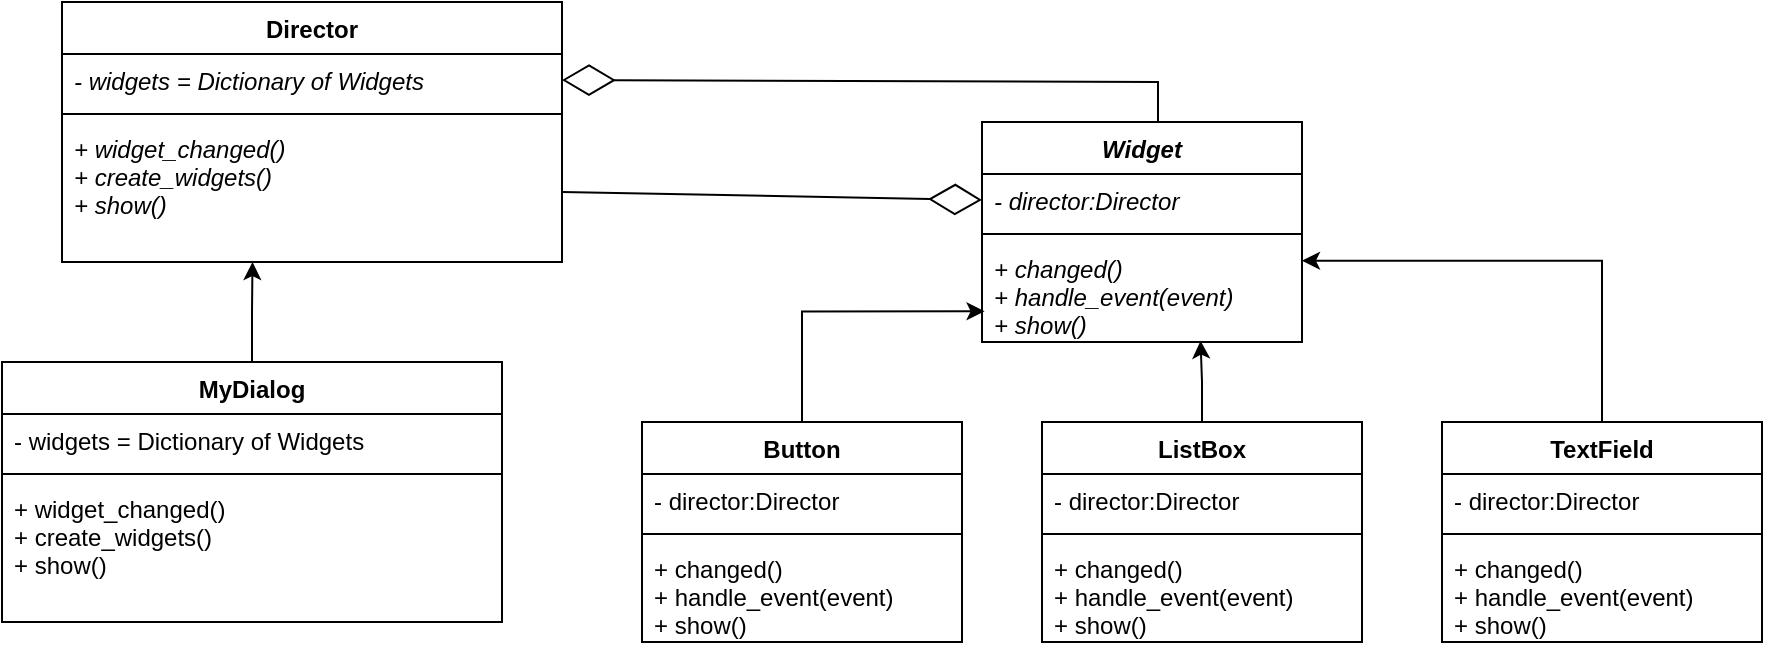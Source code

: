 <mxfile version="21.1.2" type="device">
  <diagram name="Page-1" id="Ng55okLQtJW8nbB2YBed">
    <mxGraphModel dx="1221" dy="831" grid="1" gridSize="10" guides="1" tooltips="1" connect="1" arrows="1" fold="1" page="1" pageScale="1" pageWidth="850" pageHeight="1100" math="0" shadow="0">
      <root>
        <mxCell id="0" />
        <mxCell id="1" parent="0" />
        <mxCell id="_dekn04z-LxXwp4lThzW-1" value="Widget" style="swimlane;fontStyle=3;align=center;verticalAlign=top;childLayout=stackLayout;horizontal=1;startSize=26;horizontalStack=0;resizeParent=1;resizeParentMax=0;resizeLast=0;collapsible=1;marginBottom=0;" parent="1" vertex="1">
          <mxGeometry x="530" y="120" width="160" height="110" as="geometry" />
        </mxCell>
        <mxCell id="_dekn04z-LxXwp4lThzW-2" value="- director:Director" style="text;strokeColor=none;fillColor=none;align=left;verticalAlign=top;spacingLeft=4;spacingRight=4;overflow=hidden;rotatable=0;points=[[0,0.5],[1,0.5]];portConstraint=eastwest;fontStyle=2" parent="_dekn04z-LxXwp4lThzW-1" vertex="1">
          <mxGeometry y="26" width="160" height="26" as="geometry" />
        </mxCell>
        <mxCell id="_dekn04z-LxXwp4lThzW-3" value="" style="line;strokeWidth=1;fillColor=none;align=left;verticalAlign=middle;spacingTop=-1;spacingLeft=3;spacingRight=3;rotatable=0;labelPosition=right;points=[];portConstraint=eastwest;strokeColor=inherit;" parent="_dekn04z-LxXwp4lThzW-1" vertex="1">
          <mxGeometry y="52" width="160" height="8" as="geometry" />
        </mxCell>
        <mxCell id="_dekn04z-LxXwp4lThzW-4" value="+ changed()&#xa;+ handle_event(event)&#xa;+ show()" style="text;strokeColor=none;fillColor=none;align=left;verticalAlign=top;spacingLeft=4;spacingRight=4;overflow=hidden;rotatable=0;points=[[0,0.5],[1,0.5]];portConstraint=eastwest;fontStyle=2" parent="_dekn04z-LxXwp4lThzW-1" vertex="1">
          <mxGeometry y="60" width="160" height="50" as="geometry" />
        </mxCell>
        <mxCell id="_dekn04z-LxXwp4lThzW-17" style="edgeStyle=orthogonalEdgeStyle;rounded=0;orthogonalLoop=1;jettySize=auto;html=1;entryX=0.008;entryY=0.693;entryDx=0;entryDy=0;entryPerimeter=0;" parent="1" source="_dekn04z-LxXwp4lThzW-5" target="_dekn04z-LxXwp4lThzW-4" edge="1">
          <mxGeometry relative="1" as="geometry" />
        </mxCell>
        <mxCell id="_dekn04z-LxXwp4lThzW-5" value="Button" style="swimlane;fontStyle=1;align=center;verticalAlign=top;childLayout=stackLayout;horizontal=1;startSize=26;horizontalStack=0;resizeParent=1;resizeParentMax=0;resizeLast=0;collapsible=1;marginBottom=0;" parent="1" vertex="1">
          <mxGeometry x="360" y="270" width="160" height="110" as="geometry" />
        </mxCell>
        <mxCell id="_dekn04z-LxXwp4lThzW-6" value="- director:Director" style="text;strokeColor=none;fillColor=none;align=left;verticalAlign=top;spacingLeft=4;spacingRight=4;overflow=hidden;rotatable=0;points=[[0,0.5],[1,0.5]];portConstraint=eastwest;" parent="_dekn04z-LxXwp4lThzW-5" vertex="1">
          <mxGeometry y="26" width="160" height="26" as="geometry" />
        </mxCell>
        <mxCell id="_dekn04z-LxXwp4lThzW-7" value="" style="line;strokeWidth=1;fillColor=none;align=left;verticalAlign=middle;spacingTop=-1;spacingLeft=3;spacingRight=3;rotatable=0;labelPosition=right;points=[];portConstraint=eastwest;strokeColor=inherit;" parent="_dekn04z-LxXwp4lThzW-5" vertex="1">
          <mxGeometry y="52" width="160" height="8" as="geometry" />
        </mxCell>
        <mxCell id="_dekn04z-LxXwp4lThzW-8" value="+ changed()&#xa;+ handle_event(event)&#xa;+ show()" style="text;strokeColor=none;fillColor=none;align=left;verticalAlign=top;spacingLeft=4;spacingRight=4;overflow=hidden;rotatable=0;points=[[0,0.5],[1,0.5]];portConstraint=eastwest;" parent="_dekn04z-LxXwp4lThzW-5" vertex="1">
          <mxGeometry y="60" width="160" height="50" as="geometry" />
        </mxCell>
        <mxCell id="_dekn04z-LxXwp4lThzW-18" style="edgeStyle=orthogonalEdgeStyle;rounded=0;orthogonalLoop=1;jettySize=auto;html=1;entryX=0.683;entryY=0.987;entryDx=0;entryDy=0;entryPerimeter=0;" parent="1" source="_dekn04z-LxXwp4lThzW-9" target="_dekn04z-LxXwp4lThzW-4" edge="1">
          <mxGeometry relative="1" as="geometry" />
        </mxCell>
        <mxCell id="_dekn04z-LxXwp4lThzW-9" value="ListBox" style="swimlane;fontStyle=1;align=center;verticalAlign=top;childLayout=stackLayout;horizontal=1;startSize=26;horizontalStack=0;resizeParent=1;resizeParentMax=0;resizeLast=0;collapsible=1;marginBottom=0;" parent="1" vertex="1">
          <mxGeometry x="560" y="270" width="160" height="110" as="geometry" />
        </mxCell>
        <mxCell id="_dekn04z-LxXwp4lThzW-10" value="- director:Director" style="text;strokeColor=none;fillColor=none;align=left;verticalAlign=top;spacingLeft=4;spacingRight=4;overflow=hidden;rotatable=0;points=[[0,0.5],[1,0.5]];portConstraint=eastwest;" parent="_dekn04z-LxXwp4lThzW-9" vertex="1">
          <mxGeometry y="26" width="160" height="26" as="geometry" />
        </mxCell>
        <mxCell id="_dekn04z-LxXwp4lThzW-11" value="" style="line;strokeWidth=1;fillColor=none;align=left;verticalAlign=middle;spacingTop=-1;spacingLeft=3;spacingRight=3;rotatable=0;labelPosition=right;points=[];portConstraint=eastwest;strokeColor=inherit;" parent="_dekn04z-LxXwp4lThzW-9" vertex="1">
          <mxGeometry y="52" width="160" height="8" as="geometry" />
        </mxCell>
        <mxCell id="_dekn04z-LxXwp4lThzW-12" value="+ changed()&#xa;+ handle_event(event)&#xa;+ show()" style="text;strokeColor=none;fillColor=none;align=left;verticalAlign=top;spacingLeft=4;spacingRight=4;overflow=hidden;rotatable=0;points=[[0,0.5],[1,0.5]];portConstraint=eastwest;" parent="_dekn04z-LxXwp4lThzW-9" vertex="1">
          <mxGeometry y="60" width="160" height="50" as="geometry" />
        </mxCell>
        <mxCell id="_dekn04z-LxXwp4lThzW-19" style="edgeStyle=orthogonalEdgeStyle;rounded=0;orthogonalLoop=1;jettySize=auto;html=1;entryX=1;entryY=0.187;entryDx=0;entryDy=0;entryPerimeter=0;" parent="1" source="_dekn04z-LxXwp4lThzW-13" target="_dekn04z-LxXwp4lThzW-4" edge="1">
          <mxGeometry relative="1" as="geometry" />
        </mxCell>
        <mxCell id="_dekn04z-LxXwp4lThzW-13" value="TextField" style="swimlane;fontStyle=1;align=center;verticalAlign=top;childLayout=stackLayout;horizontal=1;startSize=26;horizontalStack=0;resizeParent=1;resizeParentMax=0;resizeLast=0;collapsible=1;marginBottom=0;" parent="1" vertex="1">
          <mxGeometry x="760" y="270" width="160" height="110" as="geometry" />
        </mxCell>
        <mxCell id="_dekn04z-LxXwp4lThzW-14" value="- director:Director" style="text;strokeColor=none;fillColor=none;align=left;verticalAlign=top;spacingLeft=4;spacingRight=4;overflow=hidden;rotatable=0;points=[[0,0.5],[1,0.5]];portConstraint=eastwest;" parent="_dekn04z-LxXwp4lThzW-13" vertex="1">
          <mxGeometry y="26" width="160" height="26" as="geometry" />
        </mxCell>
        <mxCell id="_dekn04z-LxXwp4lThzW-15" value="" style="line;strokeWidth=1;fillColor=none;align=left;verticalAlign=middle;spacingTop=-1;spacingLeft=3;spacingRight=3;rotatable=0;labelPosition=right;points=[];portConstraint=eastwest;strokeColor=inherit;" parent="_dekn04z-LxXwp4lThzW-13" vertex="1">
          <mxGeometry y="52" width="160" height="8" as="geometry" />
        </mxCell>
        <mxCell id="_dekn04z-LxXwp4lThzW-16" value="+ changed()&#xa;+ handle_event(event)&#xa;+ show()" style="text;strokeColor=none;fillColor=none;align=left;verticalAlign=top;spacingLeft=4;spacingRight=4;overflow=hidden;rotatable=0;points=[[0,0.5],[1,0.5]];portConstraint=eastwest;" parent="_dekn04z-LxXwp4lThzW-13" vertex="1">
          <mxGeometry y="60" width="160" height="50" as="geometry" />
        </mxCell>
        <mxCell id="_dekn04z-LxXwp4lThzW-20" value="Director" style="swimlane;fontStyle=1;align=center;verticalAlign=top;childLayout=stackLayout;horizontal=1;startSize=26;horizontalStack=0;resizeParent=1;resizeParentMax=0;resizeLast=0;collapsible=1;marginBottom=0;" parent="1" vertex="1">
          <mxGeometry x="70" y="60" width="250" height="130" as="geometry" />
        </mxCell>
        <mxCell id="_dekn04z-LxXwp4lThzW-21" value="- widgets = Dictionary of Widgets" style="text;strokeColor=none;fillColor=none;align=left;verticalAlign=top;spacingLeft=4;spacingRight=4;overflow=hidden;rotatable=0;points=[[0,0.5],[1,0.5]];portConstraint=eastwest;fontStyle=2" parent="_dekn04z-LxXwp4lThzW-20" vertex="1">
          <mxGeometry y="26" width="250" height="26" as="geometry" />
        </mxCell>
        <mxCell id="_dekn04z-LxXwp4lThzW-22" value="" style="line;strokeWidth=1;fillColor=none;align=left;verticalAlign=middle;spacingTop=-1;spacingLeft=3;spacingRight=3;rotatable=0;labelPosition=right;points=[];portConstraint=eastwest;strokeColor=inherit;" parent="_dekn04z-LxXwp4lThzW-20" vertex="1">
          <mxGeometry y="52" width="250" height="8" as="geometry" />
        </mxCell>
        <mxCell id="_dekn04z-LxXwp4lThzW-23" value="+ widget_changed()&#xa;+ create_widgets()&#xa;+ show()&#xa;" style="text;strokeColor=none;fillColor=none;align=left;verticalAlign=top;spacingLeft=4;spacingRight=4;overflow=hidden;rotatable=0;points=[[0,0.5],[1,0.5]];portConstraint=eastwest;fontStyle=2" parent="_dekn04z-LxXwp4lThzW-20" vertex="1">
          <mxGeometry y="60" width="250" height="70" as="geometry" />
        </mxCell>
        <mxCell id="_dekn04z-LxXwp4lThzW-28" style="edgeStyle=orthogonalEdgeStyle;rounded=0;orthogonalLoop=1;jettySize=auto;html=1;entryX=0.381;entryY=1;entryDx=0;entryDy=0;entryPerimeter=0;" parent="1" source="_dekn04z-LxXwp4lThzW-24" target="_dekn04z-LxXwp4lThzW-23" edge="1">
          <mxGeometry relative="1" as="geometry" />
        </mxCell>
        <mxCell id="_dekn04z-LxXwp4lThzW-24" value="MyDialog" style="swimlane;fontStyle=1;align=center;verticalAlign=top;childLayout=stackLayout;horizontal=1;startSize=26;horizontalStack=0;resizeParent=1;resizeParentMax=0;resizeLast=0;collapsible=1;marginBottom=0;" parent="1" vertex="1">
          <mxGeometry x="40" y="240" width="250" height="130" as="geometry" />
        </mxCell>
        <mxCell id="_dekn04z-LxXwp4lThzW-25" value="- widgets = Dictionary of Widgets" style="text;strokeColor=none;fillColor=none;align=left;verticalAlign=top;spacingLeft=4;spacingRight=4;overflow=hidden;rotatable=0;points=[[0,0.5],[1,0.5]];portConstraint=eastwest;fontStyle=0" parent="_dekn04z-LxXwp4lThzW-24" vertex="1">
          <mxGeometry y="26" width="250" height="26" as="geometry" />
        </mxCell>
        <mxCell id="_dekn04z-LxXwp4lThzW-26" value="" style="line;strokeWidth=1;fillColor=none;align=left;verticalAlign=middle;spacingTop=-1;spacingLeft=3;spacingRight=3;rotatable=0;labelPosition=right;points=[];portConstraint=eastwest;strokeColor=inherit;" parent="_dekn04z-LxXwp4lThzW-24" vertex="1">
          <mxGeometry y="52" width="250" height="8" as="geometry" />
        </mxCell>
        <mxCell id="_dekn04z-LxXwp4lThzW-27" value="+ widget_changed()&#xa;+ create_widgets()&#xa;+ show()&#xa;" style="text;strokeColor=none;fillColor=none;align=left;verticalAlign=top;spacingLeft=4;spacingRight=4;overflow=hidden;rotatable=0;points=[[0,0.5],[1,0.5]];portConstraint=eastwest;fontStyle=0" parent="_dekn04z-LxXwp4lThzW-24" vertex="1">
          <mxGeometry y="60" width="250" height="70" as="geometry" />
        </mxCell>
        <mxCell id="_dekn04z-LxXwp4lThzW-32" value="" style="endArrow=diamondThin;endFill=0;endSize=24;html=1;rounded=0;fontColor=#000000;entryX=1;entryY=0.5;entryDx=0;entryDy=0;exitX=0.55;exitY=0;exitDx=0;exitDy=0;exitPerimeter=0;" parent="1" source="_dekn04z-LxXwp4lThzW-1" target="_dekn04z-LxXwp4lThzW-21" edge="1">
          <mxGeometry width="160" relative="1" as="geometry">
            <mxPoint x="340" y="110" as="sourcePoint" />
            <mxPoint x="500" y="110" as="targetPoint" />
            <Array as="points">
              <mxPoint x="618" y="100" />
            </Array>
          </mxGeometry>
        </mxCell>
        <mxCell id="_dekn04z-LxXwp4lThzW-33" value="" style="endArrow=diamondThin;endFill=0;endSize=24;html=1;rounded=0;fontColor=#000000;exitX=1;exitY=0.5;exitDx=0;exitDy=0;entryX=0;entryY=0.5;entryDx=0;entryDy=0;" parent="1" source="_dekn04z-LxXwp4lThzW-23" target="_dekn04z-LxXwp4lThzW-2" edge="1">
          <mxGeometry width="160" relative="1" as="geometry">
            <mxPoint x="541.28" y="145.95" as="sourcePoint" />
            <mxPoint x="490" y="170" as="targetPoint" />
          </mxGeometry>
        </mxCell>
      </root>
    </mxGraphModel>
  </diagram>
</mxfile>
